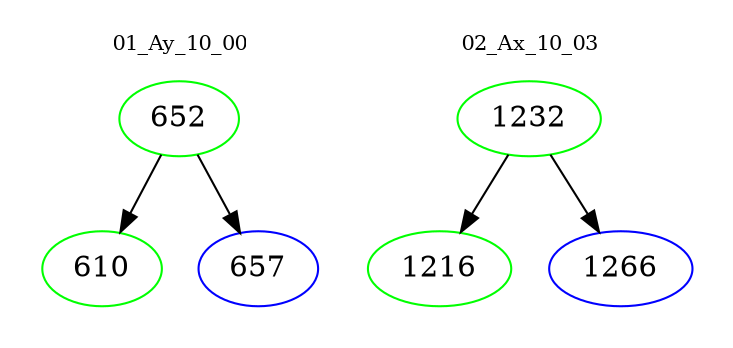 digraph{
subgraph cluster_0 {
color = white
label = "01_Ay_10_00";
fontsize=10;
T0_652 [label="652", color="green"]
T0_652 -> T0_610 [color="black"]
T0_610 [label="610", color="green"]
T0_652 -> T0_657 [color="black"]
T0_657 [label="657", color="blue"]
}
subgraph cluster_1 {
color = white
label = "02_Ax_10_03";
fontsize=10;
T1_1232 [label="1232", color="green"]
T1_1232 -> T1_1216 [color="black"]
T1_1216 [label="1216", color="green"]
T1_1232 -> T1_1266 [color="black"]
T1_1266 [label="1266", color="blue"]
}
}
